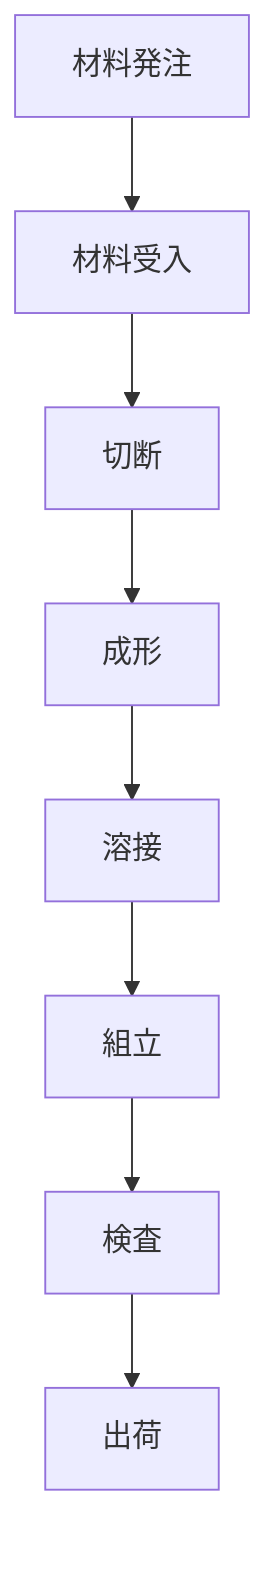 flowchart TD
    A[材料発注] --> B[材料受入]
    B --> C[切断]
    C --> D[成形]
    D --> E[溶接]
    E --> F[組立]
    F --> G[検査]
    G --> H[出荷]